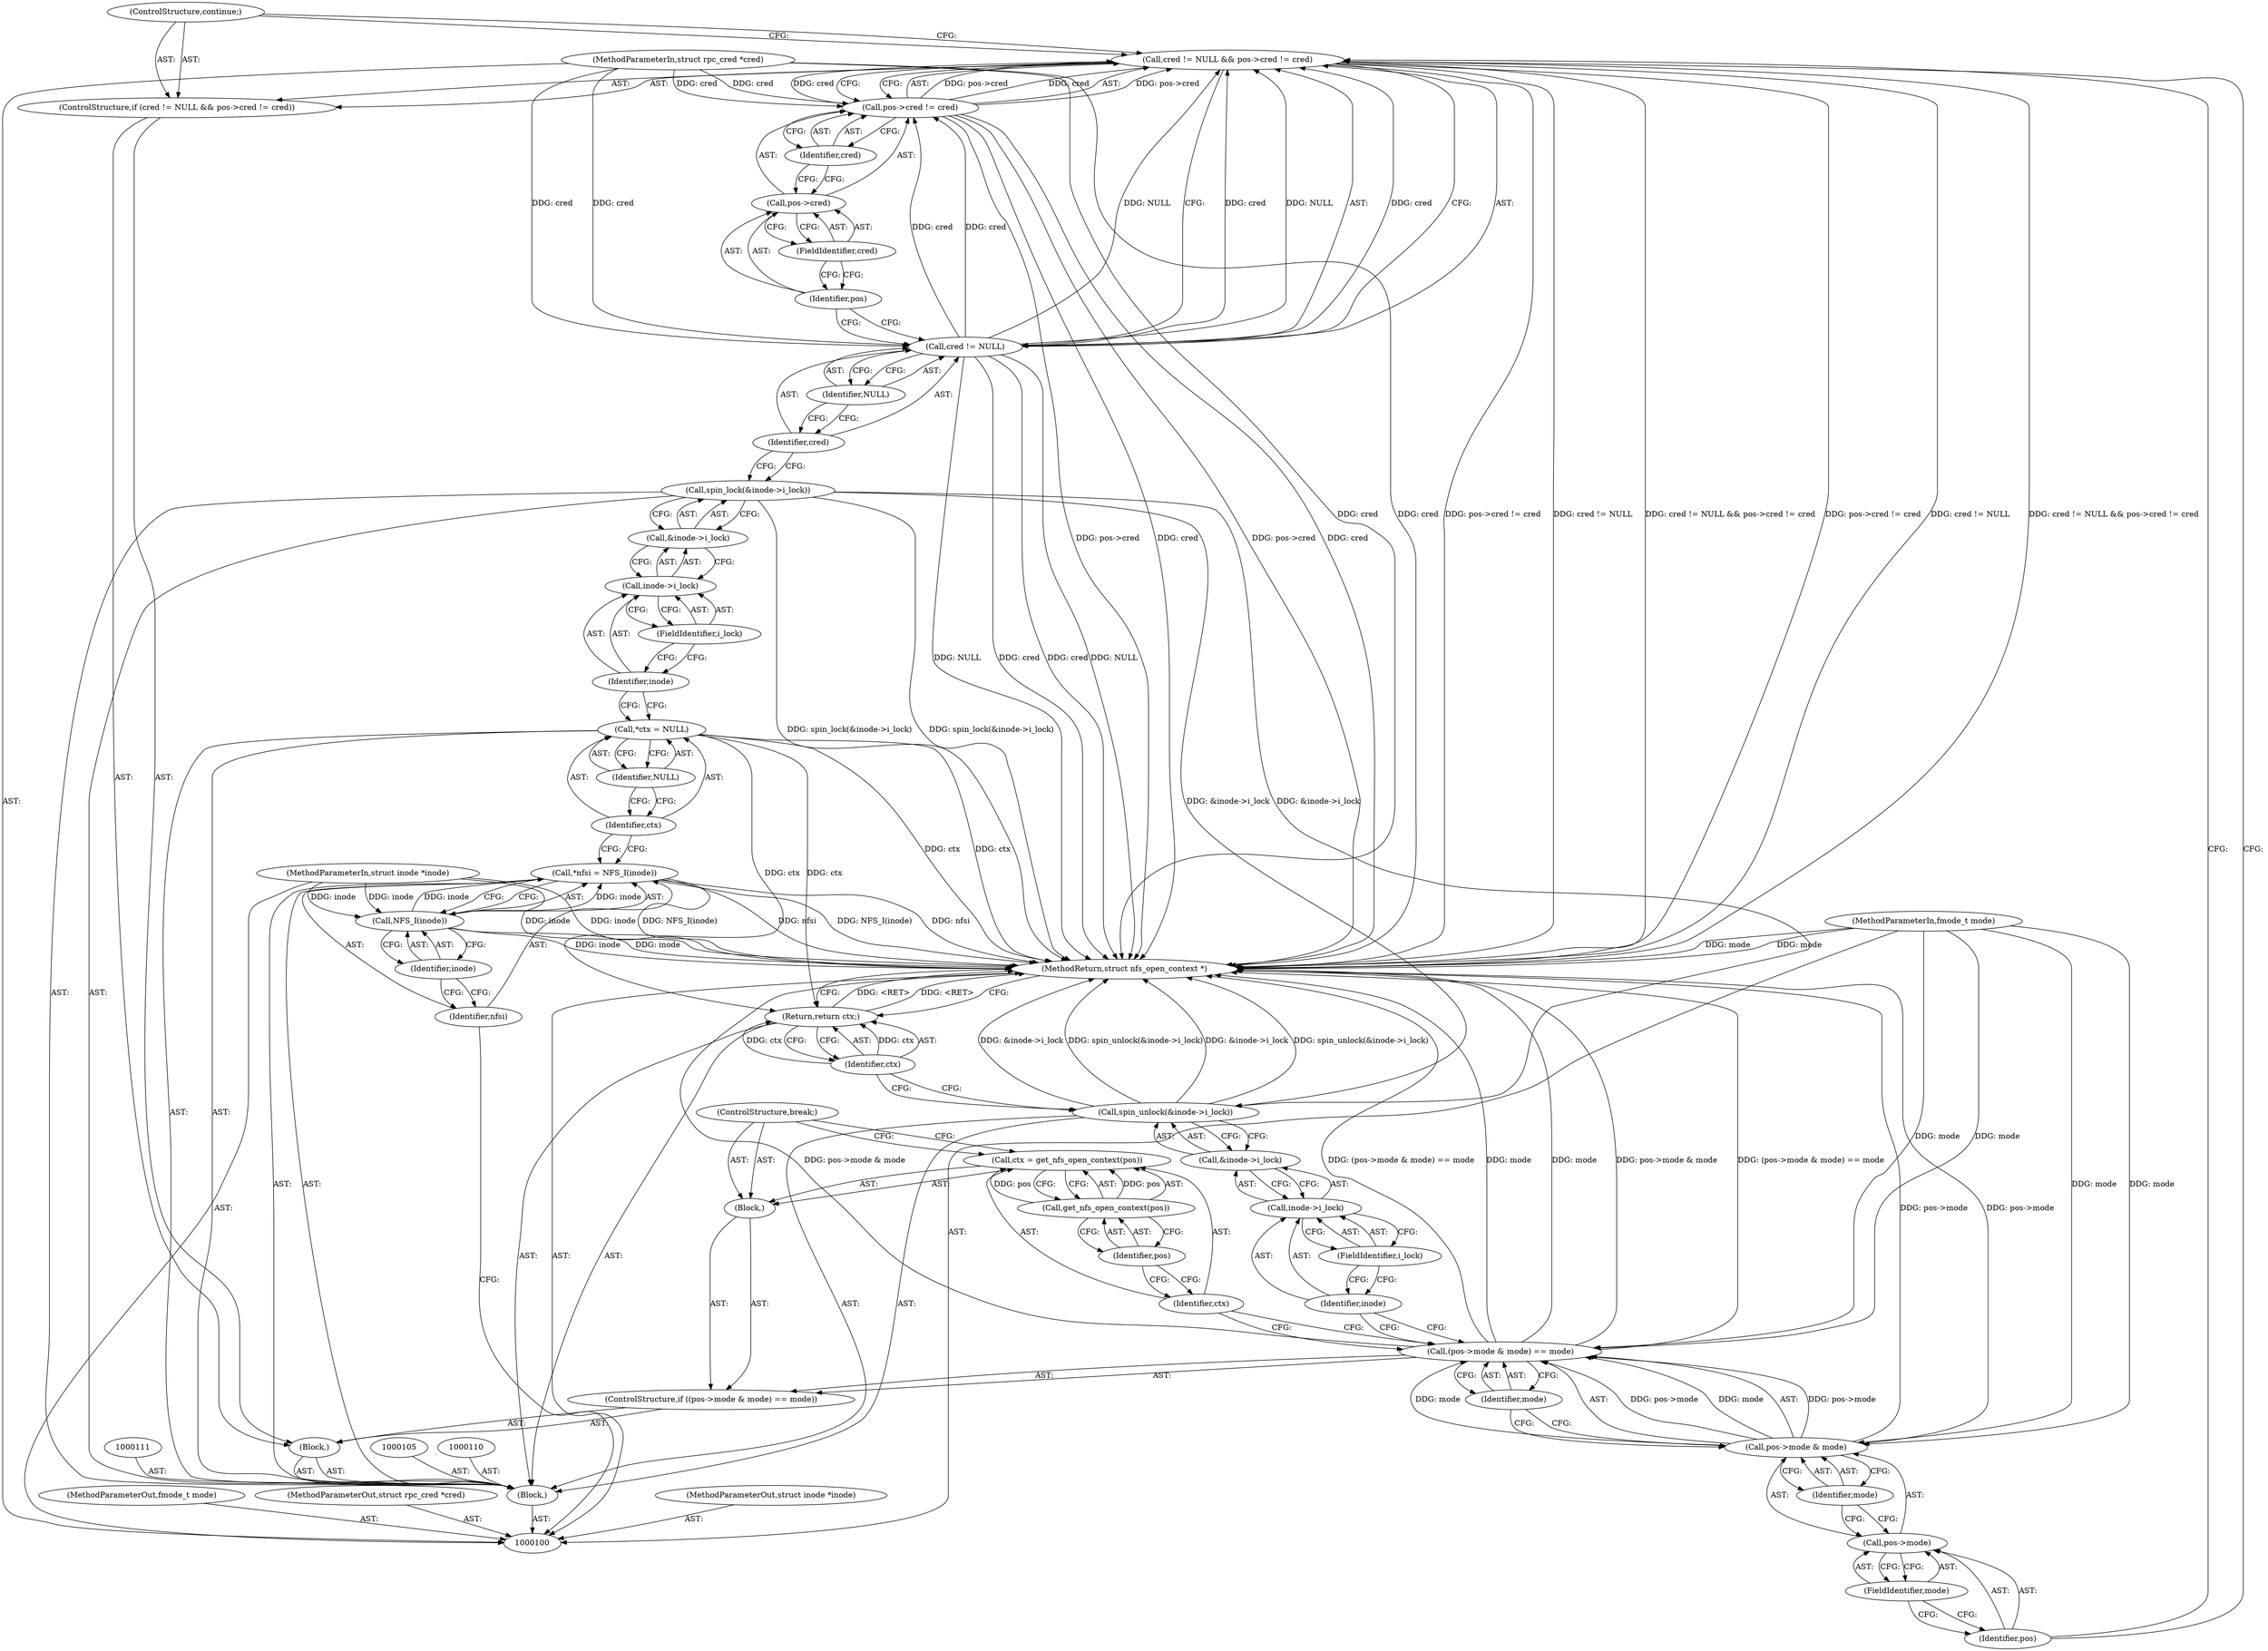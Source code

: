digraph "0_linux_dc0b027dfadfcb8a5504f7d8052754bf8d501ab9" {
"1000131" [label="(ControlStructure,continue;)"];
"1000137" [label="(FieldIdentifier,mode)"];
"1000138" [label="(Identifier,mode)"];
"1000132" [label="(ControlStructure,if ((pos->mode & mode) == mode))"];
"1000139" [label="(Identifier,mode)"];
"1000140" [label="(Block,)"];
"1000133" [label="(Call,(pos->mode & mode) == mode)"];
"1000134" [label="(Call,pos->mode & mode)"];
"1000135" [label="(Call,pos->mode)"];
"1000136" [label="(Identifier,pos)"];
"1000141" [label="(Call,ctx = get_nfs_open_context(pos))"];
"1000142" [label="(Identifier,ctx)"];
"1000144" [label="(Identifier,pos)"];
"1000143" [label="(Call,get_nfs_open_context(pos))"];
"1000145" [label="(ControlStructure,break;)"];
"1000146" [label="(Call,spin_unlock(&inode->i_lock))"];
"1000147" [label="(Call,&inode->i_lock)"];
"1000148" [label="(Call,inode->i_lock)"];
"1000149" [label="(Identifier,inode)"];
"1000150" [label="(FieldIdentifier,i_lock)"];
"1000151" [label="(Return,return ctx;)"];
"1000152" [label="(Identifier,ctx)"];
"1000153" [label="(MethodReturn,struct nfs_open_context *)"];
"1000101" [label="(MethodParameterIn,struct inode *inode)"];
"1000212" [label="(MethodParameterOut,struct inode *inode)"];
"1000102" [label="(MethodParameterIn,struct rpc_cred *cred)"];
"1000213" [label="(MethodParameterOut,struct rpc_cred *cred)"];
"1000103" [label="(MethodParameterIn,fmode_t mode)"];
"1000214" [label="(MethodParameterOut,fmode_t mode)"];
"1000104" [label="(Block,)"];
"1000106" [label="(Call,*nfsi = NFS_I(inode))"];
"1000107" [label="(Identifier,nfsi)"];
"1000108" [label="(Call,NFS_I(inode))"];
"1000109" [label="(Identifier,inode)"];
"1000112" [label="(Call,*ctx = NULL)"];
"1000113" [label="(Identifier,ctx)"];
"1000114" [label="(Identifier,NULL)"];
"1000115" [label="(Call,spin_lock(&inode->i_lock))"];
"1000116" [label="(Call,&inode->i_lock)"];
"1000117" [label="(Call,inode->i_lock)"];
"1000118" [label="(Identifier,inode)"];
"1000119" [label="(FieldIdentifier,i_lock)"];
"1000120" [label="(Block,)"];
"1000125" [label="(Identifier,NULL)"];
"1000121" [label="(ControlStructure,if (cred != NULL && pos->cred != cred))"];
"1000126" [label="(Call,pos->cred != cred)"];
"1000127" [label="(Call,pos->cred)"];
"1000128" [label="(Identifier,pos)"];
"1000129" [label="(FieldIdentifier,cred)"];
"1000130" [label="(Identifier,cred)"];
"1000122" [label="(Call,cred != NULL && pos->cred != cred)"];
"1000123" [label="(Call,cred != NULL)"];
"1000124" [label="(Identifier,cred)"];
"1000131" -> "1000121"  [label="AST: "];
"1000131" -> "1000122"  [label="CFG: "];
"1000137" -> "1000135"  [label="AST: "];
"1000137" -> "1000136"  [label="CFG: "];
"1000135" -> "1000137"  [label="CFG: "];
"1000138" -> "1000134"  [label="AST: "];
"1000138" -> "1000135"  [label="CFG: "];
"1000134" -> "1000138"  [label="CFG: "];
"1000132" -> "1000120"  [label="AST: "];
"1000133" -> "1000132"  [label="AST: "];
"1000140" -> "1000132"  [label="AST: "];
"1000139" -> "1000133"  [label="AST: "];
"1000139" -> "1000134"  [label="CFG: "];
"1000133" -> "1000139"  [label="CFG: "];
"1000140" -> "1000132"  [label="AST: "];
"1000141" -> "1000140"  [label="AST: "];
"1000145" -> "1000140"  [label="AST: "];
"1000133" -> "1000132"  [label="AST: "];
"1000133" -> "1000139"  [label="CFG: "];
"1000134" -> "1000133"  [label="AST: "];
"1000139" -> "1000133"  [label="AST: "];
"1000142" -> "1000133"  [label="CFG: "];
"1000149" -> "1000133"  [label="CFG: "];
"1000133" -> "1000153"  [label="DDG: mode"];
"1000133" -> "1000153"  [label="DDG: pos->mode & mode"];
"1000133" -> "1000153"  [label="DDG: (pos->mode & mode) == mode"];
"1000134" -> "1000133"  [label="DDG: pos->mode"];
"1000134" -> "1000133"  [label="DDG: mode"];
"1000103" -> "1000133"  [label="DDG: mode"];
"1000134" -> "1000133"  [label="AST: "];
"1000134" -> "1000138"  [label="CFG: "];
"1000135" -> "1000134"  [label="AST: "];
"1000138" -> "1000134"  [label="AST: "];
"1000139" -> "1000134"  [label="CFG: "];
"1000134" -> "1000153"  [label="DDG: pos->mode"];
"1000134" -> "1000133"  [label="DDG: pos->mode"];
"1000134" -> "1000133"  [label="DDG: mode"];
"1000103" -> "1000134"  [label="DDG: mode"];
"1000135" -> "1000134"  [label="AST: "];
"1000135" -> "1000137"  [label="CFG: "];
"1000136" -> "1000135"  [label="AST: "];
"1000137" -> "1000135"  [label="AST: "];
"1000138" -> "1000135"  [label="CFG: "];
"1000136" -> "1000135"  [label="AST: "];
"1000136" -> "1000122"  [label="CFG: "];
"1000137" -> "1000136"  [label="CFG: "];
"1000141" -> "1000140"  [label="AST: "];
"1000141" -> "1000143"  [label="CFG: "];
"1000142" -> "1000141"  [label="AST: "];
"1000143" -> "1000141"  [label="AST: "];
"1000145" -> "1000141"  [label="CFG: "];
"1000143" -> "1000141"  [label="DDG: pos"];
"1000142" -> "1000141"  [label="AST: "];
"1000142" -> "1000133"  [label="CFG: "];
"1000144" -> "1000142"  [label="CFG: "];
"1000144" -> "1000143"  [label="AST: "];
"1000144" -> "1000142"  [label="CFG: "];
"1000143" -> "1000144"  [label="CFG: "];
"1000143" -> "1000141"  [label="AST: "];
"1000143" -> "1000144"  [label="CFG: "];
"1000144" -> "1000143"  [label="AST: "];
"1000141" -> "1000143"  [label="CFG: "];
"1000143" -> "1000141"  [label="DDG: pos"];
"1000145" -> "1000140"  [label="AST: "];
"1000145" -> "1000141"  [label="CFG: "];
"1000146" -> "1000104"  [label="AST: "];
"1000146" -> "1000147"  [label="CFG: "];
"1000147" -> "1000146"  [label="AST: "];
"1000152" -> "1000146"  [label="CFG: "];
"1000146" -> "1000153"  [label="DDG: spin_unlock(&inode->i_lock)"];
"1000146" -> "1000153"  [label="DDG: &inode->i_lock"];
"1000115" -> "1000146"  [label="DDG: &inode->i_lock"];
"1000147" -> "1000146"  [label="AST: "];
"1000147" -> "1000148"  [label="CFG: "];
"1000148" -> "1000147"  [label="AST: "];
"1000146" -> "1000147"  [label="CFG: "];
"1000148" -> "1000147"  [label="AST: "];
"1000148" -> "1000150"  [label="CFG: "];
"1000149" -> "1000148"  [label="AST: "];
"1000150" -> "1000148"  [label="AST: "];
"1000147" -> "1000148"  [label="CFG: "];
"1000149" -> "1000148"  [label="AST: "];
"1000149" -> "1000133"  [label="CFG: "];
"1000150" -> "1000149"  [label="CFG: "];
"1000150" -> "1000148"  [label="AST: "];
"1000150" -> "1000149"  [label="CFG: "];
"1000148" -> "1000150"  [label="CFG: "];
"1000151" -> "1000104"  [label="AST: "];
"1000151" -> "1000152"  [label="CFG: "];
"1000152" -> "1000151"  [label="AST: "];
"1000153" -> "1000151"  [label="CFG: "];
"1000151" -> "1000153"  [label="DDG: <RET>"];
"1000152" -> "1000151"  [label="DDG: ctx"];
"1000112" -> "1000151"  [label="DDG: ctx"];
"1000152" -> "1000151"  [label="AST: "];
"1000152" -> "1000146"  [label="CFG: "];
"1000151" -> "1000152"  [label="CFG: "];
"1000152" -> "1000151"  [label="DDG: ctx"];
"1000153" -> "1000100"  [label="AST: "];
"1000153" -> "1000151"  [label="CFG: "];
"1000123" -> "1000153"  [label="DDG: NULL"];
"1000123" -> "1000153"  [label="DDG: cred"];
"1000106" -> "1000153"  [label="DDG: NFS_I(inode)"];
"1000106" -> "1000153"  [label="DDG: nfsi"];
"1000115" -> "1000153"  [label="DDG: spin_lock(&inode->i_lock)"];
"1000126" -> "1000153"  [label="DDG: pos->cred"];
"1000126" -> "1000153"  [label="DDG: cred"];
"1000122" -> "1000153"  [label="DDG: cred != NULL && pos->cred != cred"];
"1000122" -> "1000153"  [label="DDG: pos->cred != cred"];
"1000122" -> "1000153"  [label="DDG: cred != NULL"];
"1000146" -> "1000153"  [label="DDG: spin_unlock(&inode->i_lock)"];
"1000146" -> "1000153"  [label="DDG: &inode->i_lock"];
"1000133" -> "1000153"  [label="DDG: mode"];
"1000133" -> "1000153"  [label="DDG: pos->mode & mode"];
"1000133" -> "1000153"  [label="DDG: (pos->mode & mode) == mode"];
"1000103" -> "1000153"  [label="DDG: mode"];
"1000102" -> "1000153"  [label="DDG: cred"];
"1000134" -> "1000153"  [label="DDG: pos->mode"];
"1000112" -> "1000153"  [label="DDG: ctx"];
"1000101" -> "1000153"  [label="DDG: inode"];
"1000108" -> "1000153"  [label="DDG: inode"];
"1000151" -> "1000153"  [label="DDG: <RET>"];
"1000101" -> "1000100"  [label="AST: "];
"1000101" -> "1000153"  [label="DDG: inode"];
"1000101" -> "1000108"  [label="DDG: inode"];
"1000212" -> "1000100"  [label="AST: "];
"1000102" -> "1000100"  [label="AST: "];
"1000102" -> "1000153"  [label="DDG: cred"];
"1000102" -> "1000123"  [label="DDG: cred"];
"1000102" -> "1000126"  [label="DDG: cred"];
"1000213" -> "1000100"  [label="AST: "];
"1000103" -> "1000100"  [label="AST: "];
"1000103" -> "1000153"  [label="DDG: mode"];
"1000103" -> "1000134"  [label="DDG: mode"];
"1000103" -> "1000133"  [label="DDG: mode"];
"1000214" -> "1000100"  [label="AST: "];
"1000104" -> "1000100"  [label="AST: "];
"1000105" -> "1000104"  [label="AST: "];
"1000106" -> "1000104"  [label="AST: "];
"1000110" -> "1000104"  [label="AST: "];
"1000111" -> "1000104"  [label="AST: "];
"1000112" -> "1000104"  [label="AST: "];
"1000115" -> "1000104"  [label="AST: "];
"1000120" -> "1000104"  [label="AST: "];
"1000146" -> "1000104"  [label="AST: "];
"1000151" -> "1000104"  [label="AST: "];
"1000106" -> "1000104"  [label="AST: "];
"1000106" -> "1000108"  [label="CFG: "];
"1000107" -> "1000106"  [label="AST: "];
"1000108" -> "1000106"  [label="AST: "];
"1000113" -> "1000106"  [label="CFG: "];
"1000106" -> "1000153"  [label="DDG: NFS_I(inode)"];
"1000106" -> "1000153"  [label="DDG: nfsi"];
"1000108" -> "1000106"  [label="DDG: inode"];
"1000107" -> "1000106"  [label="AST: "];
"1000107" -> "1000100"  [label="CFG: "];
"1000109" -> "1000107"  [label="CFG: "];
"1000108" -> "1000106"  [label="AST: "];
"1000108" -> "1000109"  [label="CFG: "];
"1000109" -> "1000108"  [label="AST: "];
"1000106" -> "1000108"  [label="CFG: "];
"1000108" -> "1000153"  [label="DDG: inode"];
"1000108" -> "1000106"  [label="DDG: inode"];
"1000101" -> "1000108"  [label="DDG: inode"];
"1000109" -> "1000108"  [label="AST: "];
"1000109" -> "1000107"  [label="CFG: "];
"1000108" -> "1000109"  [label="CFG: "];
"1000112" -> "1000104"  [label="AST: "];
"1000112" -> "1000114"  [label="CFG: "];
"1000113" -> "1000112"  [label="AST: "];
"1000114" -> "1000112"  [label="AST: "];
"1000118" -> "1000112"  [label="CFG: "];
"1000112" -> "1000153"  [label="DDG: ctx"];
"1000112" -> "1000151"  [label="DDG: ctx"];
"1000113" -> "1000112"  [label="AST: "];
"1000113" -> "1000106"  [label="CFG: "];
"1000114" -> "1000113"  [label="CFG: "];
"1000114" -> "1000112"  [label="AST: "];
"1000114" -> "1000113"  [label="CFG: "];
"1000112" -> "1000114"  [label="CFG: "];
"1000115" -> "1000104"  [label="AST: "];
"1000115" -> "1000116"  [label="CFG: "];
"1000116" -> "1000115"  [label="AST: "];
"1000124" -> "1000115"  [label="CFG: "];
"1000115" -> "1000153"  [label="DDG: spin_lock(&inode->i_lock)"];
"1000115" -> "1000146"  [label="DDG: &inode->i_lock"];
"1000116" -> "1000115"  [label="AST: "];
"1000116" -> "1000117"  [label="CFG: "];
"1000117" -> "1000116"  [label="AST: "];
"1000115" -> "1000116"  [label="CFG: "];
"1000117" -> "1000116"  [label="AST: "];
"1000117" -> "1000119"  [label="CFG: "];
"1000118" -> "1000117"  [label="AST: "];
"1000119" -> "1000117"  [label="AST: "];
"1000116" -> "1000117"  [label="CFG: "];
"1000118" -> "1000117"  [label="AST: "];
"1000118" -> "1000112"  [label="CFG: "];
"1000119" -> "1000118"  [label="CFG: "];
"1000119" -> "1000117"  [label="AST: "];
"1000119" -> "1000118"  [label="CFG: "];
"1000117" -> "1000119"  [label="CFG: "];
"1000120" -> "1000104"  [label="AST: "];
"1000121" -> "1000120"  [label="AST: "];
"1000132" -> "1000120"  [label="AST: "];
"1000125" -> "1000123"  [label="AST: "];
"1000125" -> "1000124"  [label="CFG: "];
"1000123" -> "1000125"  [label="CFG: "];
"1000121" -> "1000120"  [label="AST: "];
"1000122" -> "1000121"  [label="AST: "];
"1000131" -> "1000121"  [label="AST: "];
"1000126" -> "1000122"  [label="AST: "];
"1000126" -> "1000130"  [label="CFG: "];
"1000127" -> "1000126"  [label="AST: "];
"1000130" -> "1000126"  [label="AST: "];
"1000122" -> "1000126"  [label="CFG: "];
"1000126" -> "1000153"  [label="DDG: pos->cred"];
"1000126" -> "1000153"  [label="DDG: cred"];
"1000126" -> "1000122"  [label="DDG: pos->cred"];
"1000126" -> "1000122"  [label="DDG: cred"];
"1000123" -> "1000126"  [label="DDG: cred"];
"1000102" -> "1000126"  [label="DDG: cred"];
"1000127" -> "1000126"  [label="AST: "];
"1000127" -> "1000129"  [label="CFG: "];
"1000128" -> "1000127"  [label="AST: "];
"1000129" -> "1000127"  [label="AST: "];
"1000130" -> "1000127"  [label="CFG: "];
"1000128" -> "1000127"  [label="AST: "];
"1000128" -> "1000123"  [label="CFG: "];
"1000129" -> "1000128"  [label="CFG: "];
"1000129" -> "1000127"  [label="AST: "];
"1000129" -> "1000128"  [label="CFG: "];
"1000127" -> "1000129"  [label="CFG: "];
"1000130" -> "1000126"  [label="AST: "];
"1000130" -> "1000127"  [label="CFG: "];
"1000126" -> "1000130"  [label="CFG: "];
"1000122" -> "1000121"  [label="AST: "];
"1000122" -> "1000123"  [label="CFG: "];
"1000122" -> "1000126"  [label="CFG: "];
"1000123" -> "1000122"  [label="AST: "];
"1000126" -> "1000122"  [label="AST: "];
"1000131" -> "1000122"  [label="CFG: "];
"1000136" -> "1000122"  [label="CFG: "];
"1000122" -> "1000153"  [label="DDG: cred != NULL && pos->cred != cred"];
"1000122" -> "1000153"  [label="DDG: pos->cred != cred"];
"1000122" -> "1000153"  [label="DDG: cred != NULL"];
"1000123" -> "1000122"  [label="DDG: cred"];
"1000123" -> "1000122"  [label="DDG: NULL"];
"1000126" -> "1000122"  [label="DDG: pos->cred"];
"1000126" -> "1000122"  [label="DDG: cred"];
"1000123" -> "1000122"  [label="AST: "];
"1000123" -> "1000125"  [label="CFG: "];
"1000124" -> "1000123"  [label="AST: "];
"1000125" -> "1000123"  [label="AST: "];
"1000128" -> "1000123"  [label="CFG: "];
"1000122" -> "1000123"  [label="CFG: "];
"1000123" -> "1000153"  [label="DDG: NULL"];
"1000123" -> "1000153"  [label="DDG: cred"];
"1000123" -> "1000122"  [label="DDG: cred"];
"1000123" -> "1000122"  [label="DDG: NULL"];
"1000102" -> "1000123"  [label="DDG: cred"];
"1000123" -> "1000126"  [label="DDG: cred"];
"1000124" -> "1000123"  [label="AST: "];
"1000124" -> "1000115"  [label="CFG: "];
"1000125" -> "1000124"  [label="CFG: "];
}
